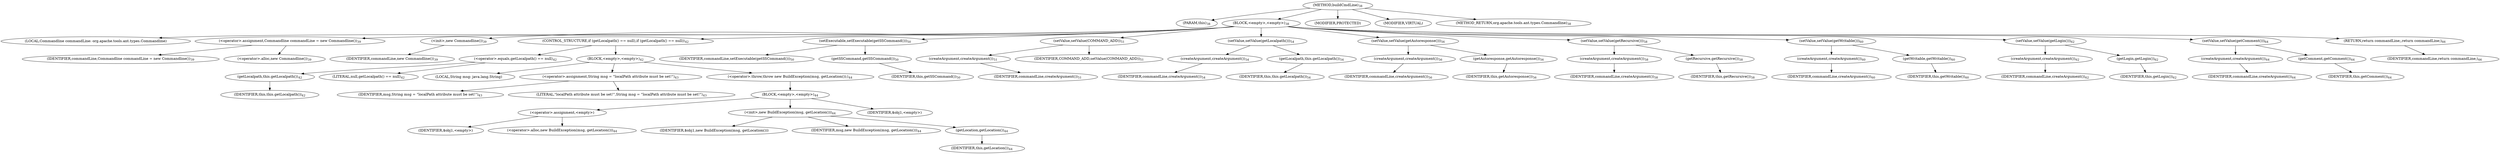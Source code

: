 digraph "buildCmdLine" {  
"29" [label = <(METHOD,buildCmdLine)<SUB>38</SUB>> ]
"6" [label = <(PARAM,this)<SUB>38</SUB>> ]
"30" [label = <(BLOCK,&lt;empty&gt;,&lt;empty&gt;)<SUB>38</SUB>> ]
"4" [label = <(LOCAL,Commandline commandLine: org.apache.tools.ant.types.Commandline)> ]
"31" [label = <(&lt;operator&gt;.assignment,Commandline commandLine = new Commandline())<SUB>39</SUB>> ]
"32" [label = <(IDENTIFIER,commandLine,Commandline commandLine = new Commandline())<SUB>39</SUB>> ]
"33" [label = <(&lt;operator&gt;.alloc,new Commandline())<SUB>39</SUB>> ]
"34" [label = <(&lt;init&gt;,new Commandline())<SUB>39</SUB>> ]
"3" [label = <(IDENTIFIER,commandLine,new Commandline())<SUB>39</SUB>> ]
"35" [label = <(CONTROL_STRUCTURE,if (getLocalpath() == null),if (getLocalpath() == null))<SUB>42</SUB>> ]
"36" [label = <(&lt;operator&gt;.equals,getLocalpath() == null)<SUB>42</SUB>> ]
"37" [label = <(getLocalpath,this.getLocalpath())<SUB>42</SUB>> ]
"5" [label = <(IDENTIFIER,this,this.getLocalpath())<SUB>42</SUB>> ]
"38" [label = <(LITERAL,null,getLocalpath() == null)<SUB>42</SUB>> ]
"39" [label = <(BLOCK,&lt;empty&gt;,&lt;empty&gt;)<SUB>42</SUB>> ]
"40" [label = <(LOCAL,String msg: java.lang.String)> ]
"41" [label = <(&lt;operator&gt;.assignment,String msg = &quot;localPath attribute must be set!&quot;)<SUB>43</SUB>> ]
"42" [label = <(IDENTIFIER,msg,String msg = &quot;localPath attribute must be set!&quot;)<SUB>43</SUB>> ]
"43" [label = <(LITERAL,&quot;localPath attribute must be set!&quot;,String msg = &quot;localPath attribute must be set!&quot;)<SUB>43</SUB>> ]
"44" [label = <(&lt;operator&gt;.throw,throw new BuildException(msg, getLocation());)<SUB>44</SUB>> ]
"45" [label = <(BLOCK,&lt;empty&gt;,&lt;empty&gt;)<SUB>44</SUB>> ]
"46" [label = <(&lt;operator&gt;.assignment,&lt;empty&gt;)> ]
"47" [label = <(IDENTIFIER,$obj1,&lt;empty&gt;)> ]
"48" [label = <(&lt;operator&gt;.alloc,new BuildException(msg, getLocation()))<SUB>44</SUB>> ]
"49" [label = <(&lt;init&gt;,new BuildException(msg, getLocation()))<SUB>44</SUB>> ]
"50" [label = <(IDENTIFIER,$obj1,new BuildException(msg, getLocation()))> ]
"51" [label = <(IDENTIFIER,msg,new BuildException(msg, getLocation()))<SUB>44</SUB>> ]
"52" [label = <(getLocation,getLocation())<SUB>44</SUB>> ]
"7" [label = <(IDENTIFIER,this,getLocation())<SUB>44</SUB>> ]
"53" [label = <(IDENTIFIER,$obj1,&lt;empty&gt;)> ]
"54" [label = <(setExecutable,setExecutable(getSSCommand()))<SUB>50</SUB>> ]
"55" [label = <(IDENTIFIER,commandLine,setExecutable(getSSCommand()))<SUB>50</SUB>> ]
"56" [label = <(getSSCommand,getSSCommand())<SUB>50</SUB>> ]
"8" [label = <(IDENTIFIER,this,getSSCommand())<SUB>50</SUB>> ]
"57" [label = <(setValue,setValue(COMMAND_ADD))<SUB>51</SUB>> ]
"58" [label = <(createArgument,createArgument())<SUB>51</SUB>> ]
"59" [label = <(IDENTIFIER,commandLine,createArgument())<SUB>51</SUB>> ]
"60" [label = <(IDENTIFIER,COMMAND_ADD,setValue(COMMAND_ADD))<SUB>51</SUB>> ]
"61" [label = <(setValue,setValue(getLocalpath()))<SUB>54</SUB>> ]
"62" [label = <(createArgument,createArgument())<SUB>54</SUB>> ]
"63" [label = <(IDENTIFIER,commandLine,createArgument())<SUB>54</SUB>> ]
"64" [label = <(getLocalpath,this.getLocalpath())<SUB>54</SUB>> ]
"9" [label = <(IDENTIFIER,this,this.getLocalpath())<SUB>54</SUB>> ]
"65" [label = <(setValue,setValue(getAutoresponse()))<SUB>56</SUB>> ]
"66" [label = <(createArgument,createArgument())<SUB>56</SUB>> ]
"67" [label = <(IDENTIFIER,commandLine,createArgument())<SUB>56</SUB>> ]
"68" [label = <(getAutoresponse,getAutoresponse())<SUB>56</SUB>> ]
"10" [label = <(IDENTIFIER,this,getAutoresponse())<SUB>56</SUB>> ]
"69" [label = <(setValue,setValue(getRecursive()))<SUB>58</SUB>> ]
"70" [label = <(createArgument,createArgument())<SUB>58</SUB>> ]
"71" [label = <(IDENTIFIER,commandLine,createArgument())<SUB>58</SUB>> ]
"72" [label = <(getRecursive,getRecursive())<SUB>58</SUB>> ]
"11" [label = <(IDENTIFIER,this,getRecursive())<SUB>58</SUB>> ]
"73" [label = <(setValue,setValue(getWritable()))<SUB>60</SUB>> ]
"74" [label = <(createArgument,createArgument())<SUB>60</SUB>> ]
"75" [label = <(IDENTIFIER,commandLine,createArgument())<SUB>60</SUB>> ]
"76" [label = <(getWritable,getWritable())<SUB>60</SUB>> ]
"12" [label = <(IDENTIFIER,this,getWritable())<SUB>60</SUB>> ]
"77" [label = <(setValue,setValue(getLogin()))<SUB>62</SUB>> ]
"78" [label = <(createArgument,createArgument())<SUB>62</SUB>> ]
"79" [label = <(IDENTIFIER,commandLine,createArgument())<SUB>62</SUB>> ]
"80" [label = <(getLogin,getLogin())<SUB>62</SUB>> ]
"13" [label = <(IDENTIFIER,this,getLogin())<SUB>62</SUB>> ]
"81" [label = <(setValue,setValue(getComment()))<SUB>64</SUB>> ]
"82" [label = <(createArgument,createArgument())<SUB>64</SUB>> ]
"83" [label = <(IDENTIFIER,commandLine,createArgument())<SUB>64</SUB>> ]
"84" [label = <(getComment,getComment())<SUB>64</SUB>> ]
"14" [label = <(IDENTIFIER,this,getComment())<SUB>64</SUB>> ]
"85" [label = <(RETURN,return commandLine;,return commandLine;)<SUB>66</SUB>> ]
"86" [label = <(IDENTIFIER,commandLine,return commandLine;)<SUB>66</SUB>> ]
"87" [label = <(MODIFIER,PROTECTED)> ]
"88" [label = <(MODIFIER,VIRTUAL)> ]
"89" [label = <(METHOD_RETURN,org.apache.tools.ant.types.Commandline)<SUB>38</SUB>> ]
  "29" -> "6" 
  "29" -> "30" 
  "29" -> "87" 
  "29" -> "88" 
  "29" -> "89" 
  "30" -> "4" 
  "30" -> "31" 
  "30" -> "34" 
  "30" -> "35" 
  "30" -> "54" 
  "30" -> "57" 
  "30" -> "61" 
  "30" -> "65" 
  "30" -> "69" 
  "30" -> "73" 
  "30" -> "77" 
  "30" -> "81" 
  "30" -> "85" 
  "31" -> "32" 
  "31" -> "33" 
  "34" -> "3" 
  "35" -> "36" 
  "35" -> "39" 
  "36" -> "37" 
  "36" -> "38" 
  "37" -> "5" 
  "39" -> "40" 
  "39" -> "41" 
  "39" -> "44" 
  "41" -> "42" 
  "41" -> "43" 
  "44" -> "45" 
  "45" -> "46" 
  "45" -> "49" 
  "45" -> "53" 
  "46" -> "47" 
  "46" -> "48" 
  "49" -> "50" 
  "49" -> "51" 
  "49" -> "52" 
  "52" -> "7" 
  "54" -> "55" 
  "54" -> "56" 
  "56" -> "8" 
  "57" -> "58" 
  "57" -> "60" 
  "58" -> "59" 
  "61" -> "62" 
  "61" -> "64" 
  "62" -> "63" 
  "64" -> "9" 
  "65" -> "66" 
  "65" -> "68" 
  "66" -> "67" 
  "68" -> "10" 
  "69" -> "70" 
  "69" -> "72" 
  "70" -> "71" 
  "72" -> "11" 
  "73" -> "74" 
  "73" -> "76" 
  "74" -> "75" 
  "76" -> "12" 
  "77" -> "78" 
  "77" -> "80" 
  "78" -> "79" 
  "80" -> "13" 
  "81" -> "82" 
  "81" -> "84" 
  "82" -> "83" 
  "84" -> "14" 
  "85" -> "86" 
}
